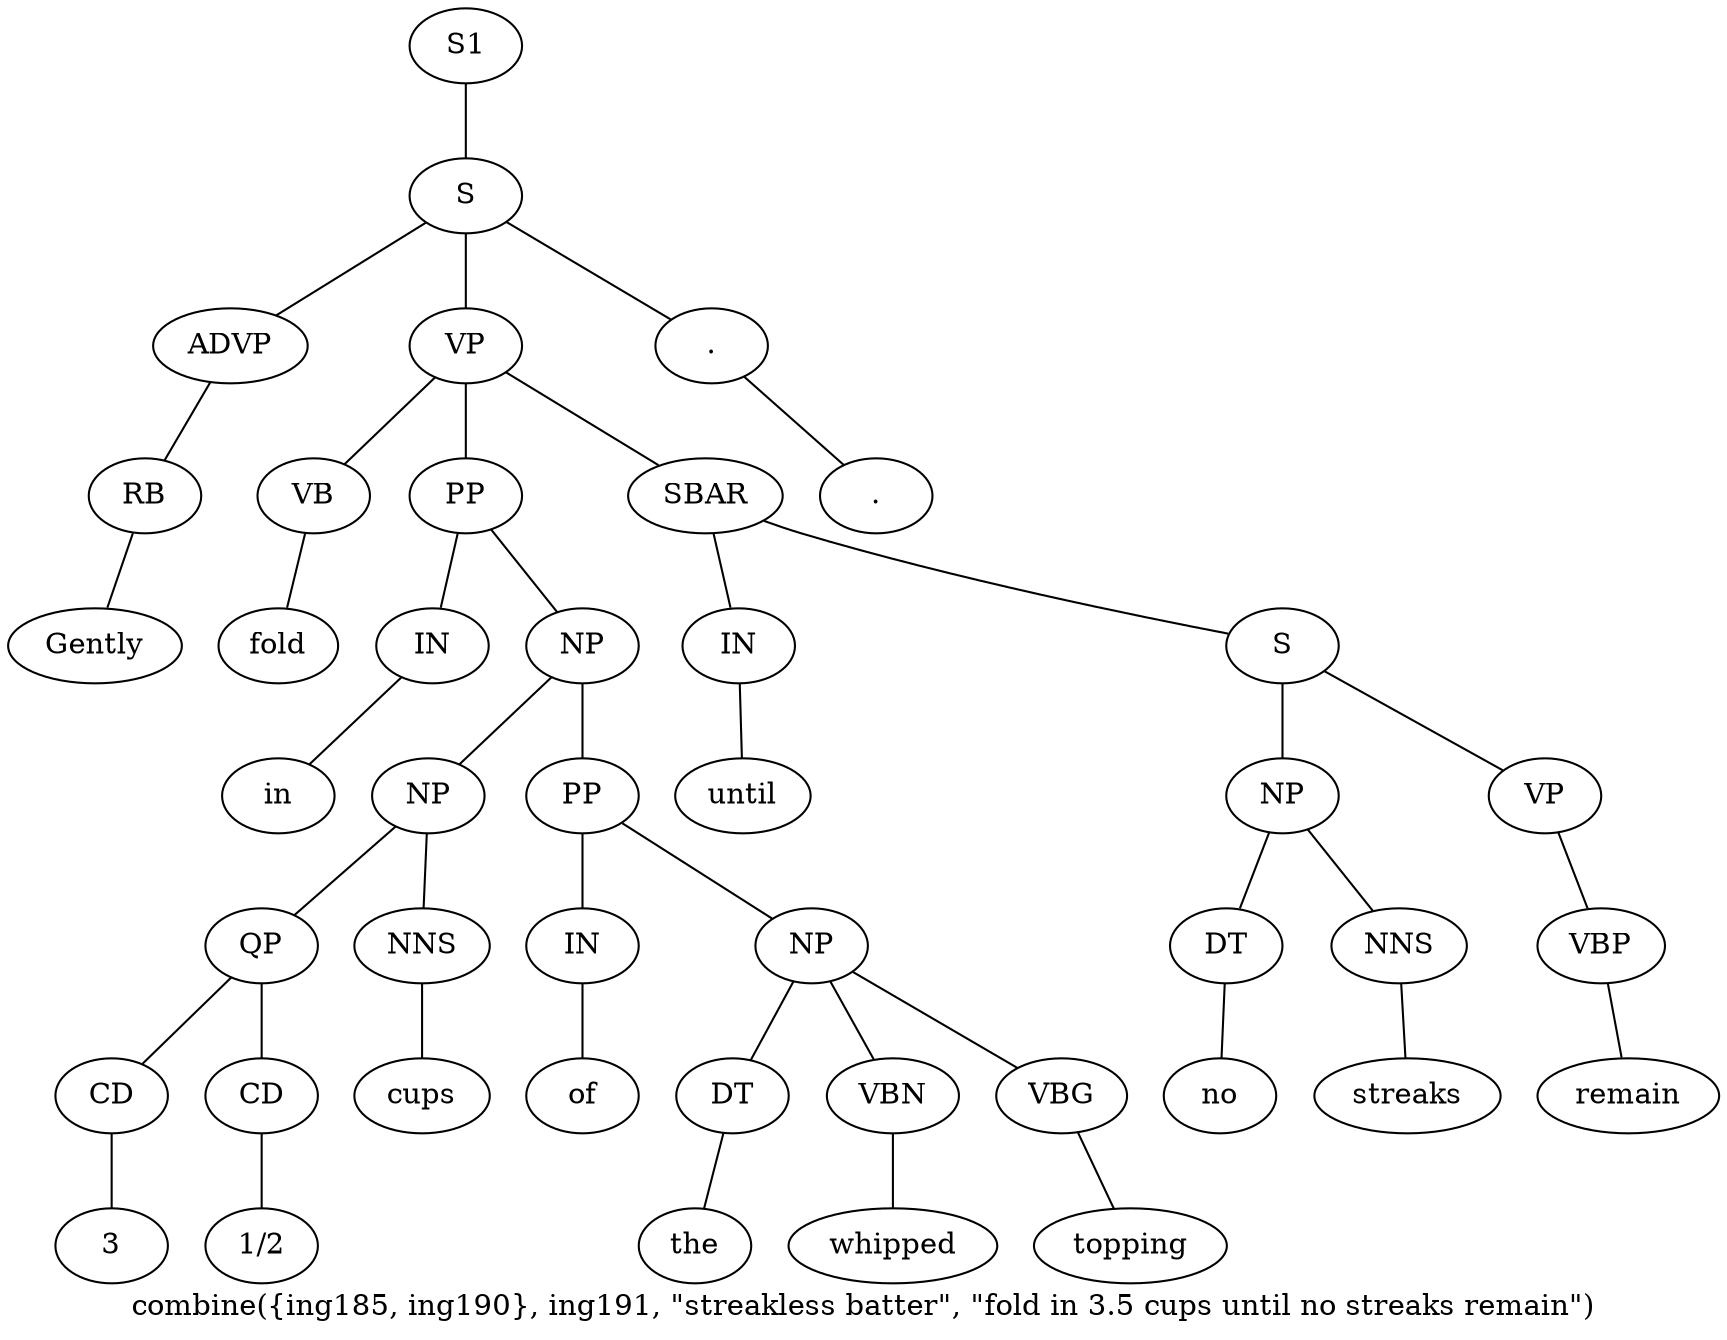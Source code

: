 graph SyntaxGraph {
	label = "combine({ing185, ing190}, ing191, \"streakless batter\", \"fold in 3.5 cups until no streaks remain\")";
	Node0 [label="S1"];
	Node1 [label="S"];
	Node2 [label="ADVP"];
	Node3 [label="RB"];
	Node4 [label="Gently"];
	Node5 [label="VP"];
	Node6 [label="VB"];
	Node7 [label="fold"];
	Node8 [label="PP"];
	Node9 [label="IN"];
	Node10 [label="in"];
	Node11 [label="NP"];
	Node12 [label="NP"];
	Node13 [label="QP"];
	Node14 [label="CD"];
	Node15 [label="3"];
	Node16 [label="CD"];
	Node17 [label="1/2"];
	Node18 [label="NNS"];
	Node19 [label="cups"];
	Node20 [label="PP"];
	Node21 [label="IN"];
	Node22 [label="of"];
	Node23 [label="NP"];
	Node24 [label="DT"];
	Node25 [label="the"];
	Node26 [label="VBN"];
	Node27 [label="whipped"];
	Node28 [label="VBG"];
	Node29 [label="topping"];
	Node30 [label="SBAR"];
	Node31 [label="IN"];
	Node32 [label="until"];
	Node33 [label="S"];
	Node34 [label="NP"];
	Node35 [label="DT"];
	Node36 [label="no"];
	Node37 [label="NNS"];
	Node38 [label="streaks"];
	Node39 [label="VP"];
	Node40 [label="VBP"];
	Node41 [label="remain"];
	Node42 [label="."];
	Node43 [label="."];

	Node0 -- Node1;
	Node1 -- Node2;
	Node1 -- Node5;
	Node1 -- Node42;
	Node2 -- Node3;
	Node3 -- Node4;
	Node5 -- Node6;
	Node5 -- Node8;
	Node5 -- Node30;
	Node6 -- Node7;
	Node8 -- Node9;
	Node8 -- Node11;
	Node9 -- Node10;
	Node11 -- Node12;
	Node11 -- Node20;
	Node12 -- Node13;
	Node12 -- Node18;
	Node13 -- Node14;
	Node13 -- Node16;
	Node14 -- Node15;
	Node16 -- Node17;
	Node18 -- Node19;
	Node20 -- Node21;
	Node20 -- Node23;
	Node21 -- Node22;
	Node23 -- Node24;
	Node23 -- Node26;
	Node23 -- Node28;
	Node24 -- Node25;
	Node26 -- Node27;
	Node28 -- Node29;
	Node30 -- Node31;
	Node30 -- Node33;
	Node31 -- Node32;
	Node33 -- Node34;
	Node33 -- Node39;
	Node34 -- Node35;
	Node34 -- Node37;
	Node35 -- Node36;
	Node37 -- Node38;
	Node39 -- Node40;
	Node40 -- Node41;
	Node42 -- Node43;
}